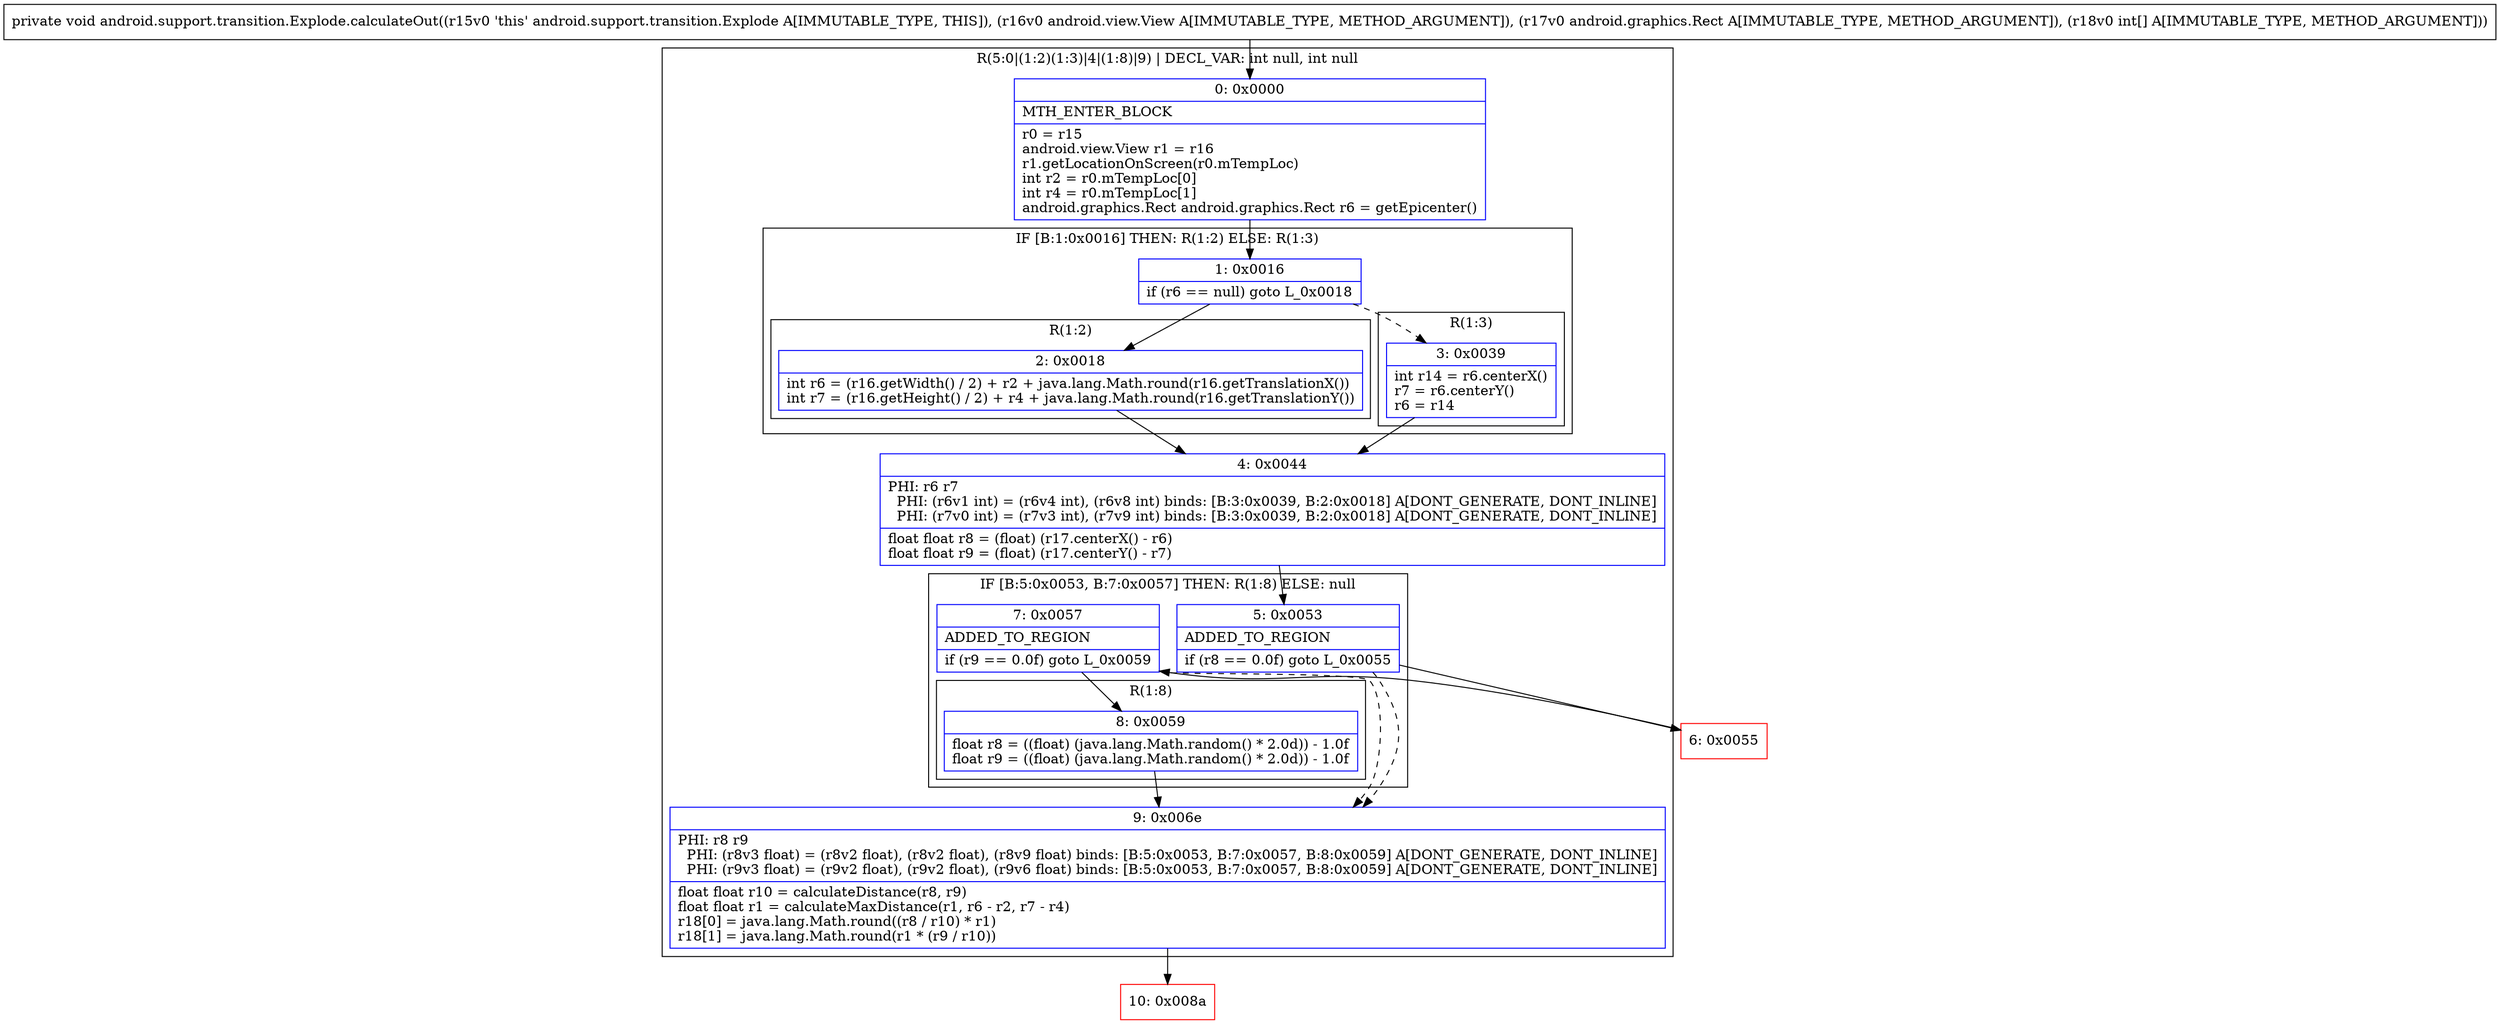 digraph "CFG forandroid.support.transition.Explode.calculateOut(Landroid\/view\/View;Landroid\/graphics\/Rect;[I)V" {
subgraph cluster_Region_723488290 {
label = "R(5:0|(1:2)(1:3)|4|(1:8)|9) | DECL_VAR: int null, int null\l";
node [shape=record,color=blue];
Node_0 [shape=record,label="{0\:\ 0x0000|MTH_ENTER_BLOCK\l|r0 = r15\landroid.view.View r1 = r16\lr1.getLocationOnScreen(r0.mTempLoc)\lint r2 = r0.mTempLoc[0]\lint r4 = r0.mTempLoc[1]\landroid.graphics.Rect android.graphics.Rect r6 = getEpicenter()\l}"];
subgraph cluster_IfRegion_1818501155 {
label = "IF [B:1:0x0016] THEN: R(1:2) ELSE: R(1:3)";
node [shape=record,color=blue];
Node_1 [shape=record,label="{1\:\ 0x0016|if (r6 == null) goto L_0x0018\l}"];
subgraph cluster_Region_1673859259 {
label = "R(1:2)";
node [shape=record,color=blue];
Node_2 [shape=record,label="{2\:\ 0x0018|int r6 = (r16.getWidth() \/ 2) + r2 + java.lang.Math.round(r16.getTranslationX())\lint r7 = (r16.getHeight() \/ 2) + r4 + java.lang.Math.round(r16.getTranslationY())\l}"];
}
subgraph cluster_Region_578286165 {
label = "R(1:3)";
node [shape=record,color=blue];
Node_3 [shape=record,label="{3\:\ 0x0039|int r14 = r6.centerX()\lr7 = r6.centerY()\lr6 = r14\l}"];
}
}
Node_4 [shape=record,label="{4\:\ 0x0044|PHI: r6 r7 \l  PHI: (r6v1 int) = (r6v4 int), (r6v8 int) binds: [B:3:0x0039, B:2:0x0018] A[DONT_GENERATE, DONT_INLINE]\l  PHI: (r7v0 int) = (r7v3 int), (r7v9 int) binds: [B:3:0x0039, B:2:0x0018] A[DONT_GENERATE, DONT_INLINE]\l|float float r8 = (float) (r17.centerX() \- r6)\lfloat float r9 = (float) (r17.centerY() \- r7)\l}"];
subgraph cluster_IfRegion_1044742269 {
label = "IF [B:5:0x0053, B:7:0x0057] THEN: R(1:8) ELSE: null";
node [shape=record,color=blue];
Node_5 [shape=record,label="{5\:\ 0x0053|ADDED_TO_REGION\l|if (r8 == 0.0f) goto L_0x0055\l}"];
Node_7 [shape=record,label="{7\:\ 0x0057|ADDED_TO_REGION\l|if (r9 == 0.0f) goto L_0x0059\l}"];
subgraph cluster_Region_1968047783 {
label = "R(1:8)";
node [shape=record,color=blue];
Node_8 [shape=record,label="{8\:\ 0x0059|float r8 = ((float) (java.lang.Math.random() * 2.0d)) \- 1.0f\lfloat r9 = ((float) (java.lang.Math.random() * 2.0d)) \- 1.0f\l}"];
}
}
Node_9 [shape=record,label="{9\:\ 0x006e|PHI: r8 r9 \l  PHI: (r8v3 float) = (r8v2 float), (r8v2 float), (r8v9 float) binds: [B:5:0x0053, B:7:0x0057, B:8:0x0059] A[DONT_GENERATE, DONT_INLINE]\l  PHI: (r9v3 float) = (r9v2 float), (r9v2 float), (r9v6 float) binds: [B:5:0x0053, B:7:0x0057, B:8:0x0059] A[DONT_GENERATE, DONT_INLINE]\l|float float r10 = calculateDistance(r8, r9)\lfloat float r1 = calculateMaxDistance(r1, r6 \- r2, r7 \- r4)\lr18[0] = java.lang.Math.round((r8 \/ r10) * r1)\lr18[1] = java.lang.Math.round(r1 * (r9 \/ r10))\l}"];
}
Node_6 [shape=record,color=red,label="{6\:\ 0x0055}"];
Node_10 [shape=record,color=red,label="{10\:\ 0x008a}"];
MethodNode[shape=record,label="{private void android.support.transition.Explode.calculateOut((r15v0 'this' android.support.transition.Explode A[IMMUTABLE_TYPE, THIS]), (r16v0 android.view.View A[IMMUTABLE_TYPE, METHOD_ARGUMENT]), (r17v0 android.graphics.Rect A[IMMUTABLE_TYPE, METHOD_ARGUMENT]), (r18v0 int[] A[IMMUTABLE_TYPE, METHOD_ARGUMENT])) }"];
MethodNode -> Node_0;
Node_0 -> Node_1;
Node_1 -> Node_2;
Node_1 -> Node_3[style=dashed];
Node_2 -> Node_4;
Node_3 -> Node_4;
Node_4 -> Node_5;
Node_5 -> Node_6;
Node_5 -> Node_9[style=dashed];
Node_7 -> Node_8;
Node_7 -> Node_9[style=dashed];
Node_8 -> Node_9;
Node_9 -> Node_10;
Node_6 -> Node_7;
}

